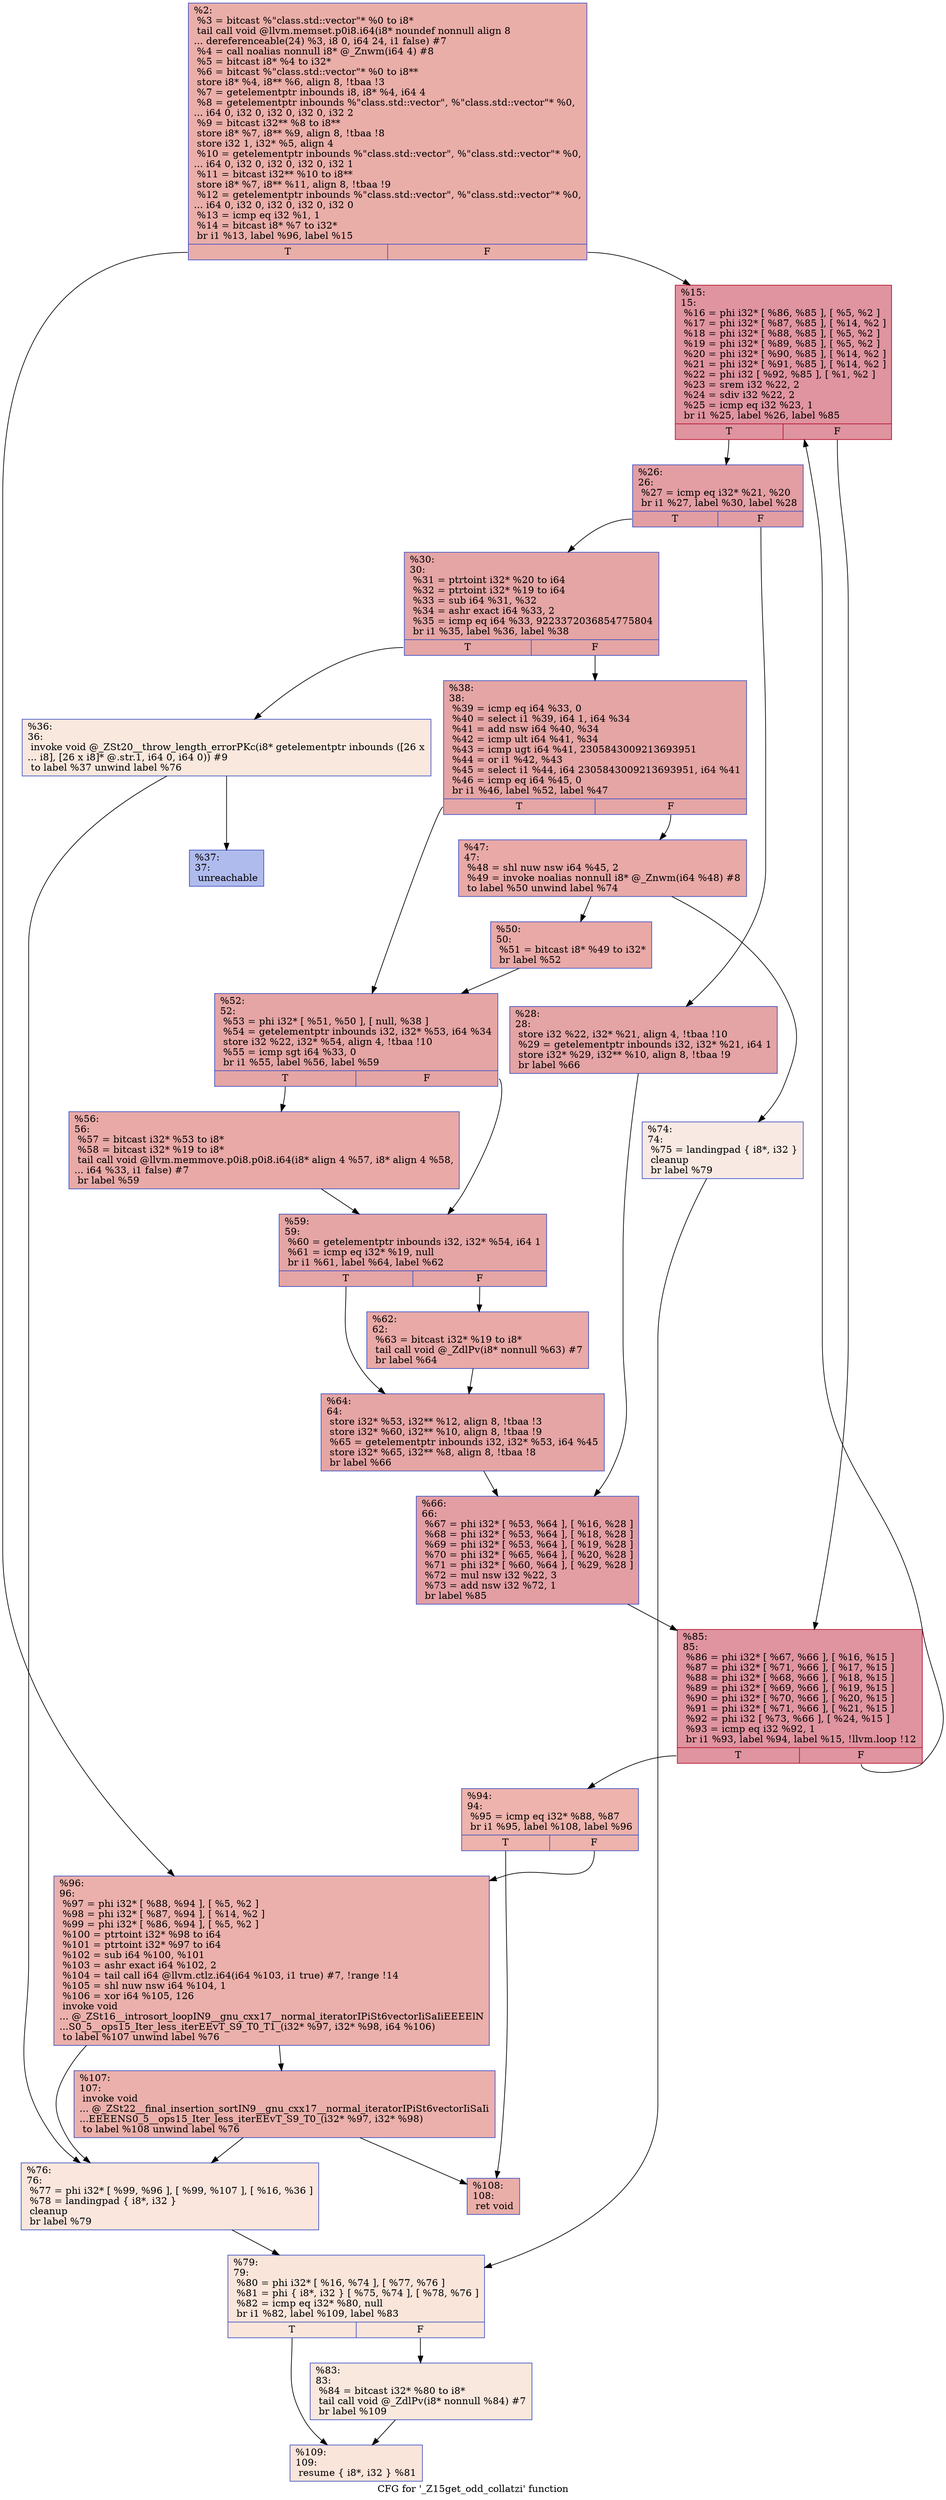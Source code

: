 digraph "CFG for '_Z15get_odd_collatzi' function" {
	label="CFG for '_Z15get_odd_collatzi' function";

	Node0x55ae8100f4b0 [shape=record,color="#3d50c3ff", style=filled, fillcolor="#d0473d70",label="{%2:\l  %3 = bitcast %\"class.std::vector\"* %0 to i8*\l  tail call void @llvm.memset.p0i8.i64(i8* noundef nonnull align 8\l... dereferenceable(24) %3, i8 0, i64 24, i1 false) #7\l  %4 = call noalias nonnull i8* @_Znwm(i64 4) #8\l  %5 = bitcast i8* %4 to i32*\l  %6 = bitcast %\"class.std::vector\"* %0 to i8**\l  store i8* %4, i8** %6, align 8, !tbaa !3\l  %7 = getelementptr inbounds i8, i8* %4, i64 4\l  %8 = getelementptr inbounds %\"class.std::vector\", %\"class.std::vector\"* %0,\l... i64 0, i32 0, i32 0, i32 0, i32 2\l  %9 = bitcast i32** %8 to i8**\l  store i8* %7, i8** %9, align 8, !tbaa !8\l  store i32 1, i32* %5, align 4\l  %10 = getelementptr inbounds %\"class.std::vector\", %\"class.std::vector\"* %0,\l... i64 0, i32 0, i32 0, i32 0, i32 1\l  %11 = bitcast i32** %10 to i8**\l  store i8* %7, i8** %11, align 8, !tbaa !9\l  %12 = getelementptr inbounds %\"class.std::vector\", %\"class.std::vector\"* %0,\l... i64 0, i32 0, i32 0, i32 0, i32 0\l  %13 = icmp eq i32 %1, 1\l  %14 = bitcast i8* %7 to i32*\l  br i1 %13, label %96, label %15\l|{<s0>T|<s1>F}}"];
	Node0x55ae8100f4b0:s0 -> Node0x55ae810101f0;
	Node0x55ae8100f4b0:s1 -> Node0x55ae810119b0;
	Node0x55ae810119b0 [shape=record,color="#b70d28ff", style=filled, fillcolor="#b70d2870",label="{%15:\l15:                                               \l  %16 = phi i32* [ %86, %85 ], [ %5, %2 ]\l  %17 = phi i32* [ %87, %85 ], [ %14, %2 ]\l  %18 = phi i32* [ %88, %85 ], [ %5, %2 ]\l  %19 = phi i32* [ %89, %85 ], [ %5, %2 ]\l  %20 = phi i32* [ %90, %85 ], [ %14, %2 ]\l  %21 = phi i32* [ %91, %85 ], [ %14, %2 ]\l  %22 = phi i32 [ %92, %85 ], [ %1, %2 ]\l  %23 = srem i32 %22, 2\l  %24 = sdiv i32 %22, 2\l  %25 = icmp eq i32 %23, 1\l  br i1 %25, label %26, label %85\l|{<s0>T|<s1>F}}"];
	Node0x55ae810119b0:s0 -> Node0x55ae81012440;
	Node0x55ae810119b0:s1 -> Node0x55ae81011b20;
	Node0x55ae81012440 [shape=record,color="#3d50c3ff", style=filled, fillcolor="#be242e70",label="{%26:\l26:                                               \l  %27 = icmp eq i32* %21, %20\l  br i1 %27, label %30, label %28\l|{<s0>T|<s1>F}}"];
	Node0x55ae81012440:s0 -> Node0x55ae81012610;
	Node0x55ae81012440:s1 -> Node0x55ae81012660;
	Node0x55ae81012660 [shape=record,color="#3d50c3ff", style=filled, fillcolor="#c32e3170",label="{%28:\l28:                                               \l  store i32 %22, i32* %21, align 4, !tbaa !10\l  %29 = getelementptr inbounds i32, i32* %21, i64 1\l  store i32* %29, i32** %10, align 8, !tbaa !9\l  br label %66\l}"];
	Node0x55ae81012660 -> Node0x55ae81013080;
	Node0x55ae81012610 [shape=record,color="#3d50c3ff", style=filled, fillcolor="#c5333470",label="{%30:\l30:                                               \l  %31 = ptrtoint i32* %20 to i64\l  %32 = ptrtoint i32* %19 to i64\l  %33 = sub i64 %31, %32\l  %34 = ashr exact i64 %33, 2\l  %35 = icmp eq i64 %33, 9223372036854775804\l  br i1 %35, label %36, label %38\l|{<s0>T|<s1>F}}"];
	Node0x55ae81012610:s0 -> Node0x55ae810136a0;
	Node0x55ae81012610:s1 -> Node0x55ae810136f0;
	Node0x55ae810136a0 [shape=record,color="#3d50c3ff", style=filled, fillcolor="#f2cab570",label="{%36:\l36:                                               \l  invoke void @_ZSt20__throw_length_errorPKc(i8* getelementptr inbounds ([26 x\l... i8], [26 x i8]* @.str.1, i64 0, i64 0)) #9\l          to label %37 unwind label %76\l}"];
	Node0x55ae810136a0 -> Node0x55ae810138f0;
	Node0x55ae810136a0 -> Node0x55ae81013940;
	Node0x55ae810138f0 [shape=record,color="#3d50c3ff", style=filled, fillcolor="#4c66d670",label="{%37:\l37:                                               \l  unreachable\l}"];
	Node0x55ae810136f0 [shape=record,color="#3d50c3ff", style=filled, fillcolor="#c5333470",label="{%38:\l38:                                               \l  %39 = icmp eq i64 %33, 0\l  %40 = select i1 %39, i64 1, i64 %34\l  %41 = add nsw i64 %40, %34\l  %42 = icmp ult i64 %41, %34\l  %43 = icmp ugt i64 %41, 2305843009213693951\l  %44 = or i1 %42, %43\l  %45 = select i1 %44, i64 2305843009213693951, i64 %41\l  %46 = icmp eq i64 %45, 0\l  br i1 %46, label %52, label %47\l|{<s0>T|<s1>F}}"];
	Node0x55ae810136f0:s0 -> Node0x55ae810140a0;
	Node0x55ae810136f0:s1 -> Node0x55ae810140f0;
	Node0x55ae810140f0 [shape=record,color="#3d50c3ff", style=filled, fillcolor="#ca3b3770",label="{%47:\l47:                                               \l  %48 = shl nuw nsw i64 %45, 2\l  %49 = invoke noalias nonnull i8* @_Znwm(i64 %48) #8\l          to label %50 unwind label %74\l}"];
	Node0x55ae810140f0 -> Node0x55ae81014280;
	Node0x55ae810140f0 -> Node0x55ae810142d0;
	Node0x55ae81014280 [shape=record,color="#3d50c3ff", style=filled, fillcolor="#ca3b3770",label="{%50:\l50:                                               \l  %51 = bitcast i8* %49 to i32*\l  br label %52\l}"];
	Node0x55ae81014280 -> Node0x55ae810140a0;
	Node0x55ae810140a0 [shape=record,color="#3d50c3ff", style=filled, fillcolor="#c5333470",label="{%52:\l52:                                               \l  %53 = phi i32* [ %51, %50 ], [ null, %38 ]\l  %54 = getelementptr inbounds i32, i32* %53, i64 %34\l  store i32 %22, i32* %54, align 4, !tbaa !10\l  %55 = icmp sgt i64 %33, 0\l  br i1 %55, label %56, label %59\l|{<s0>T|<s1>F}}"];
	Node0x55ae810140a0:s0 -> Node0x55ae81014d30;
	Node0x55ae810140a0:s1 -> Node0x55ae81014d80;
	Node0x55ae81014d30 [shape=record,color="#3d50c3ff", style=filled, fillcolor="#ca3b3770",label="{%56:\l56:                                               \l  %57 = bitcast i32* %53 to i8*\l  %58 = bitcast i32* %19 to i8*\l  tail call void @llvm.memmove.p0i8.p0i8.i64(i8* align 4 %57, i8* align 4 %58,\l... i64 %33, i1 false) #7\l  br label %59\l}"];
	Node0x55ae81014d30 -> Node0x55ae81014d80;
	Node0x55ae81014d80 [shape=record,color="#3d50c3ff", style=filled, fillcolor="#c5333470",label="{%59:\l59:                                               \l  %60 = getelementptr inbounds i32, i32* %54, i64 1\l  %61 = icmp eq i32* %19, null\l  br i1 %61, label %64, label %62\l|{<s0>T|<s1>F}}"];
	Node0x55ae81014d80:s0 -> Node0x55ae81015430;
	Node0x55ae81014d80:s1 -> Node0x55ae81015480;
	Node0x55ae81015480 [shape=record,color="#3d50c3ff", style=filled, fillcolor="#ca3b3770",label="{%62:\l62:                                               \l  %63 = bitcast i32* %19 to i8*\l  tail call void @_ZdlPv(i8* nonnull %63) #7\l  br label %64\l}"];
	Node0x55ae81015480 -> Node0x55ae81015430;
	Node0x55ae81015430 [shape=record,color="#3d50c3ff", style=filled, fillcolor="#c5333470",label="{%64:\l64:                                               \l  store i32* %53, i32** %12, align 8, !tbaa !3\l  store i32* %60, i32** %10, align 8, !tbaa !9\l  %65 = getelementptr inbounds i32, i32* %53, i64 %45\l  store i32* %65, i32** %8, align 8, !tbaa !8\l  br label %66\l}"];
	Node0x55ae81015430 -> Node0x55ae81013080;
	Node0x55ae81013080 [shape=record,color="#3d50c3ff", style=filled, fillcolor="#be242e70",label="{%66:\l66:                                               \l  %67 = phi i32* [ %53, %64 ], [ %16, %28 ]\l  %68 = phi i32* [ %53, %64 ], [ %18, %28 ]\l  %69 = phi i32* [ %53, %64 ], [ %19, %28 ]\l  %70 = phi i32* [ %65, %64 ], [ %20, %28 ]\l  %71 = phi i32* [ %60, %64 ], [ %29, %28 ]\l  %72 = mul nsw i32 %22, 3\l  %73 = add nsw i32 %72, 1\l  br label %85\l}"];
	Node0x55ae81013080 -> Node0x55ae81011b20;
	Node0x55ae810142d0 [shape=record,color="#3d50c3ff", style=filled, fillcolor="#efcebd70",label="{%74:\l74:                                               \l  %75 = landingpad \{ i8*, i32 \}\l          cleanup\l  br label %79\l}"];
	Node0x55ae810142d0 -> Node0x55ae810170f0;
	Node0x55ae81013940 [shape=record,color="#3d50c3ff", style=filled, fillcolor="#f3c7b170",label="{%76:\l76:                                               \l  %77 = phi i32* [ %99, %96 ], [ %99, %107 ], [ %16, %36 ]\l  %78 = landingpad \{ i8*, i32 \}\l          cleanup\l  br label %79\l}"];
	Node0x55ae81013940 -> Node0x55ae810170f0;
	Node0x55ae810170f0 [shape=record,color="#3d50c3ff", style=filled, fillcolor="#f4c5ad70",label="{%79:\l79:                                               \l  %80 = phi i32* [ %16, %74 ], [ %77, %76 ]\l  %81 = phi \{ i8*, i32 \} [ %75, %74 ], [ %78, %76 ]\l  %82 = icmp eq i32* %80, null\l  br i1 %82, label %109, label %83\l|{<s0>T|<s1>F}}"];
	Node0x55ae810170f0:s0 -> Node0x55ae810175d0;
	Node0x55ae810170f0:s1 -> Node0x55ae81017620;
	Node0x55ae81017620 [shape=record,color="#3d50c3ff", style=filled, fillcolor="#f2cab570",label="{%83:\l83:                                               \l  %84 = bitcast i32* %80 to i8*\l  tail call void @_ZdlPv(i8* nonnull %84) #7\l  br label %109\l}"];
	Node0x55ae81017620 -> Node0x55ae810175d0;
	Node0x55ae81011b20 [shape=record,color="#b70d28ff", style=filled, fillcolor="#b70d2870",label="{%85:\l85:                                               \l  %86 = phi i32* [ %67, %66 ], [ %16, %15 ]\l  %87 = phi i32* [ %71, %66 ], [ %17, %15 ]\l  %88 = phi i32* [ %68, %66 ], [ %18, %15 ]\l  %89 = phi i32* [ %69, %66 ], [ %19, %15 ]\l  %90 = phi i32* [ %70, %66 ], [ %20, %15 ]\l  %91 = phi i32* [ %71, %66 ], [ %21, %15 ]\l  %92 = phi i32 [ %73, %66 ], [ %24, %15 ]\l  %93 = icmp eq i32 %92, 1\l  br i1 %93, label %94, label %15, !llvm.loop !12\l|{<s0>T|<s1>F}}"];
	Node0x55ae81011b20:s0 -> Node0x55ae81017e90;
	Node0x55ae81011b20:s1 -> Node0x55ae810119b0;
	Node0x55ae81017e90 [shape=record,color="#3d50c3ff", style=filled, fillcolor="#d6524470",label="{%94:\l94:                                               \l  %95 = icmp eq i32* %88, %87\l  br i1 %95, label %108, label %96\l|{<s0>T|<s1>F}}"];
	Node0x55ae81017e90:s0 -> Node0x55ae810180a0;
	Node0x55ae81017e90:s1 -> Node0x55ae810101f0;
	Node0x55ae810101f0 [shape=record,color="#3d50c3ff", style=filled, fillcolor="#d24b4070",label="{%96:\l96:                                               \l  %97 = phi i32* [ %88, %94 ], [ %5, %2 ]\l  %98 = phi i32* [ %87, %94 ], [ %14, %2 ]\l  %99 = phi i32* [ %86, %94 ], [ %5, %2 ]\l  %100 = ptrtoint i32* %98 to i64\l  %101 = ptrtoint i32* %97 to i64\l  %102 = sub i64 %100, %101\l  %103 = ashr exact i64 %102, 2\l  %104 = tail call i64 @llvm.ctlz.i64(i64 %103, i1 true) #7, !range !14\l  %105 = shl nuw nsw i64 %104, 1\l  %106 = xor i64 %105, 126\l  invoke void\l... @_ZSt16__introsort_loopIN9__gnu_cxx17__normal_iteratorIPiSt6vectorIiSaIiEEEElN\l...S0_5__ops15_Iter_less_iterEEvT_S9_T0_T1_(i32* %97, i32* %98, i64 %106)\l          to label %107 unwind label %76\l}"];
	Node0x55ae810101f0 -> Node0x55ae810171e0;
	Node0x55ae810101f0 -> Node0x55ae81013940;
	Node0x55ae810171e0 [shape=record,color="#3d50c3ff", style=filled, fillcolor="#d24b4070",label="{%107:\l107:                                              \l  invoke void\l... @_ZSt22__final_insertion_sortIN9__gnu_cxx17__normal_iteratorIPiSt6vectorIiSaIi\l...EEEENS0_5__ops15_Iter_less_iterEEvT_S9_T0_(i32* %97, i32* %98)\l          to label %108 unwind label %76\l}"];
	Node0x55ae810171e0 -> Node0x55ae810180a0;
	Node0x55ae810171e0 -> Node0x55ae81013940;
	Node0x55ae810180a0 [shape=record,color="#3d50c3ff", style=filled, fillcolor="#d0473d70",label="{%108:\l108:                                              \l  ret void\l}"];
	Node0x55ae810175d0 [shape=record,color="#3d50c3ff", style=filled, fillcolor="#f4c5ad70",label="{%109:\l109:                                              \l  resume \{ i8*, i32 \} %81\l}"];
}
